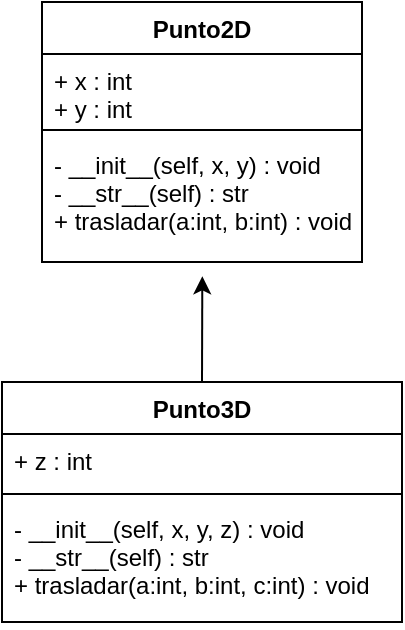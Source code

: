 <mxfile>
    <diagram id="N4rg2k3i-m_kHLZ-8DbO" name="ej-1">
        <mxGraphModel dx="542" dy="424" grid="1" gridSize="10" guides="1" tooltips="1" connect="1" arrows="1" fold="1" page="1" pageScale="1" pageWidth="827" pageHeight="1169" math="0" shadow="0">
            <root>
                <mxCell id="0"/>
                <mxCell id="1" parent="0"/>
                <mxCell id="LgmGHIwLuWLaZSSbGDUV-1" value="Punto2D" style="swimlane;fontStyle=1;align=center;verticalAlign=top;childLayout=stackLayout;horizontal=1;startSize=26;horizontalStack=0;resizeParent=1;resizeParentMax=0;resizeLast=0;collapsible=1;marginBottom=0;" parent="1" vertex="1">
                    <mxGeometry x="130" y="100" width="160" height="130" as="geometry"/>
                </mxCell>
                <mxCell id="LgmGHIwLuWLaZSSbGDUV-2" value="+ x : int&#10;+ y : int" style="text;strokeColor=none;fillColor=none;align=left;verticalAlign=top;spacingLeft=4;spacingRight=4;overflow=hidden;rotatable=0;points=[[0,0.5],[1,0.5]];portConstraint=eastwest;" parent="LgmGHIwLuWLaZSSbGDUV-1" vertex="1">
                    <mxGeometry y="26" width="160" height="34" as="geometry"/>
                </mxCell>
                <mxCell id="LgmGHIwLuWLaZSSbGDUV-3" value="" style="line;strokeWidth=1;fillColor=none;align=left;verticalAlign=middle;spacingTop=-1;spacingLeft=3;spacingRight=3;rotatable=0;labelPosition=right;points=[];portConstraint=eastwest;strokeColor=inherit;" parent="LgmGHIwLuWLaZSSbGDUV-1" vertex="1">
                    <mxGeometry y="60" width="160" height="8" as="geometry"/>
                </mxCell>
                <mxCell id="LgmGHIwLuWLaZSSbGDUV-4" value="- __init__(self, x, y) : void&#10;- __str__(self) : str&#10;+ trasladar(a:int, b:int) : void" style="text;strokeColor=none;fillColor=none;align=left;verticalAlign=top;spacingLeft=4;spacingRight=4;overflow=hidden;rotatable=0;points=[[0,0.5],[1,0.5]];portConstraint=eastwest;" parent="LgmGHIwLuWLaZSSbGDUV-1" vertex="1">
                    <mxGeometry y="68" width="160" height="62" as="geometry"/>
                </mxCell>
                <mxCell id="LgmGHIwLuWLaZSSbGDUV-5" value="Punto3D" style="swimlane;fontStyle=1;align=center;verticalAlign=top;childLayout=stackLayout;horizontal=1;startSize=26;horizontalStack=0;resizeParent=1;resizeParentMax=0;resizeLast=0;collapsible=1;marginBottom=0;" parent="1" vertex="1">
                    <mxGeometry x="110" y="290" width="200" height="120" as="geometry"/>
                </mxCell>
                <mxCell id="LgmGHIwLuWLaZSSbGDUV-6" value="+ z : int" style="text;strokeColor=none;fillColor=none;align=left;verticalAlign=top;spacingLeft=4;spacingRight=4;overflow=hidden;rotatable=0;points=[[0,0.5],[1,0.5]];portConstraint=eastwest;" parent="LgmGHIwLuWLaZSSbGDUV-5" vertex="1">
                    <mxGeometry y="26" width="200" height="26" as="geometry"/>
                </mxCell>
                <mxCell id="LgmGHIwLuWLaZSSbGDUV-7" value="" style="line;strokeWidth=1;fillColor=none;align=left;verticalAlign=middle;spacingTop=-1;spacingLeft=3;spacingRight=3;rotatable=0;labelPosition=right;points=[];portConstraint=eastwest;strokeColor=inherit;" parent="LgmGHIwLuWLaZSSbGDUV-5" vertex="1">
                    <mxGeometry y="52" width="200" height="8" as="geometry"/>
                </mxCell>
                <mxCell id="LgmGHIwLuWLaZSSbGDUV-8" value="- __init__(self, x, y, z) : void&#10;- __str__(self) : str&#10;+ trasladar(a:int, b:int, c:int) : void" style="text;strokeColor=none;fillColor=none;align=left;verticalAlign=top;spacingLeft=4;spacingRight=4;overflow=hidden;rotatable=0;points=[[0,0.5],[1,0.5]];portConstraint=eastwest;" parent="LgmGHIwLuWLaZSSbGDUV-5" vertex="1">
                    <mxGeometry y="60" width="200" height="60" as="geometry"/>
                </mxCell>
                <mxCell id="LgmGHIwLuWLaZSSbGDUV-11" value="" style="endArrow=classic;html=1;exitX=0.5;exitY=0;exitDx=0;exitDy=0;entryX=0.501;entryY=1.115;entryDx=0;entryDy=0;entryPerimeter=0;" parent="1" source="LgmGHIwLuWLaZSSbGDUV-5" target="LgmGHIwLuWLaZSSbGDUV-4" edge="1">
                    <mxGeometry width="50" height="50" relative="1" as="geometry">
                        <mxPoint x="230" y="220" as="sourcePoint"/>
                        <mxPoint x="280" y="170" as="targetPoint"/>
                    </mxGeometry>
                </mxCell>
            </root>
        </mxGraphModel>
    </diagram>
    <diagram id="ngswJ0F8dVvxByxvoMr9" name="ej-2">
        <mxGraphModel dx="542" dy="424" grid="1" gridSize="10" guides="1" tooltips="1" connect="1" arrows="1" fold="1" page="1" pageScale="1" pageWidth="827" pageHeight="1169" math="0" shadow="0">
            <root>
                <mxCell id="0"/>
                <mxCell id="1" parent="0"/>
                <mxCell id="5zKs2seVefReZVquvttz-1" value="Base" style="swimlane;fontStyle=1;align=center;verticalAlign=top;childLayout=stackLayout;horizontal=1;startSize=26;horizontalStack=0;resizeParent=1;resizeParentMax=0;resizeLast=0;collapsible=1;marginBottom=0;" parent="1" vertex="1">
                    <mxGeometry x="160" y="80" width="160" height="160" as="geometry"/>
                </mxCell>
                <mxCell id="5zKs2seVefReZVquvttz-2" value="+ a : str&#10;+ b : str&#10;+ c : str" style="text;strokeColor=none;fillColor=none;align=left;verticalAlign=top;spacingLeft=4;spacingRight=4;overflow=hidden;rotatable=0;points=[[0,0.5],[1,0.5]];portConstraint=eastwest;" parent="5zKs2seVefReZVquvttz-1" vertex="1">
                    <mxGeometry y="26" width="160" height="54" as="geometry"/>
                </mxCell>
                <mxCell id="5zKs2seVefReZVquvttz-3" value="" style="line;strokeWidth=1;fillColor=none;align=left;verticalAlign=middle;spacingTop=-1;spacingLeft=3;spacingRight=3;rotatable=0;labelPosition=right;points=[];portConstraint=eastwest;strokeColor=inherit;" parent="5zKs2seVefReZVquvttz-1" vertex="1">
                    <mxGeometry y="80" width="160" height="8" as="geometry"/>
                </mxCell>
                <mxCell id="5zKs2seVefReZVquvttz-4" value="- __init__(self) : void&#10;+ A() : str&#10;+ B() : str&#10;+ C() : str" style="text;strokeColor=none;fillColor=none;align=left;verticalAlign=top;spacingLeft=4;spacingRight=4;overflow=hidden;rotatable=0;points=[[0,0.5],[1,0.5]];portConstraint=eastwest;" parent="5zKs2seVefReZVquvttz-1" vertex="1">
                    <mxGeometry y="88" width="160" height="72" as="geometry"/>
                </mxCell>
                <mxCell id="5zKs2seVefReZVquvttz-5" value="Derivada" style="swimlane;fontStyle=1;align=center;verticalAlign=top;childLayout=stackLayout;horizontal=1;startSize=26;horizontalStack=0;resizeParent=1;resizeParentMax=0;resizeLast=0;collapsible=1;marginBottom=0;" parent="1" vertex="1">
                    <mxGeometry x="160" y="320" width="160" height="110" as="geometry"/>
                </mxCell>
                <mxCell id="5zKs2seVefReZVquvttz-6" value="+ c : str" style="text;strokeColor=none;fillColor=none;align=left;verticalAlign=top;spacingLeft=4;spacingRight=4;overflow=hidden;rotatable=0;points=[[0,0.5],[1,0.5]];portConstraint=eastwest;" parent="5zKs2seVefReZVquvttz-5" vertex="1">
                    <mxGeometry y="26" width="160" height="24" as="geometry"/>
                </mxCell>
                <mxCell id="5zKs2seVefReZVquvttz-7" value="" style="line;strokeWidth=1;fillColor=none;align=left;verticalAlign=middle;spacingTop=-1;spacingLeft=3;spacingRight=3;rotatable=0;labelPosition=right;points=[];portConstraint=eastwest;strokeColor=inherit;" parent="5zKs2seVefReZVquvttz-5" vertex="1">
                    <mxGeometry y="50" width="160" height="8" as="geometry"/>
                </mxCell>
                <mxCell id="5zKs2seVefReZVquvttz-8" value="- __init__(self) : void&#10;+ A() : str&#10;+ B() : str" style="text;strokeColor=none;fillColor=none;align=left;verticalAlign=top;spacingLeft=4;spacingRight=4;overflow=hidden;rotatable=0;points=[[0,0.5],[1,0.5]];portConstraint=eastwest;" parent="5zKs2seVefReZVquvttz-5" vertex="1">
                    <mxGeometry y="58" width="160" height="52" as="geometry"/>
                </mxCell>
                <mxCell id="5zKs2seVefReZVquvttz-9" value="" style="endArrow=classic;html=1;exitX=0.5;exitY=0;exitDx=0;exitDy=0;entryX=0.497;entryY=1.014;entryDx=0;entryDy=0;entryPerimeter=0;" parent="1" source="5zKs2seVefReZVquvttz-5" target="5zKs2seVefReZVquvttz-4" edge="1">
                    <mxGeometry width="50" height="50" relative="1" as="geometry">
                        <mxPoint x="250" y="250" as="sourcePoint"/>
                        <mxPoint x="300" y="200" as="targetPoint"/>
                    </mxGeometry>
                </mxCell>
            </root>
        </mxGraphModel>
    </diagram>
    <diagram id="kjlqaJRUaaStxK-IwRsT" name="ej-3">
        <mxGraphModel dx="542" dy="424" grid="1" gridSize="10" guides="1" tooltips="1" connect="1" arrows="1" fold="1" page="1" pageScale="1" pageWidth="827" pageHeight="1169" math="0" shadow="0">
            <root>
                <mxCell id="0"/>
                <mxCell id="1" parent="0"/>
                <mxCell id="ygv9UGiqJ0XtcgAXlLVE-1" value="A" style="swimlane;fontStyle=1;align=center;verticalAlign=top;childLayout=stackLayout;horizontal=1;startSize=26;horizontalStack=0;resizeParent=1;resizeParentMax=0;resizeLast=0;collapsible=1;marginBottom=0;" parent="1" vertex="1">
                    <mxGeometry x="240" y="160" width="120" height="88" as="geometry"/>
                </mxCell>
                <mxCell id="ygv9UGiqJ0XtcgAXlLVE-2" value="+ a : int&#10;+ b : int&#10;+ c : int" style="text;strokeColor=none;fillColor=none;align=left;verticalAlign=top;spacingLeft=4;spacingRight=4;overflow=hidden;rotatable=0;points=[[0,0.5],[1,0.5]];portConstraint=eastwest;" parent="ygv9UGiqJ0XtcgAXlLVE-1" vertex="1">
                    <mxGeometry y="26" width="120" height="54" as="geometry"/>
                </mxCell>
                <mxCell id="ygv9UGiqJ0XtcgAXlLVE-3" value="" style="line;strokeWidth=1;fillColor=none;align=left;verticalAlign=middle;spacingTop=-1;spacingLeft=3;spacingRight=3;rotatable=0;labelPosition=right;points=[];portConstraint=eastwest;strokeColor=inherit;" parent="ygv9UGiqJ0XtcgAXlLVE-1" vertex="1">
                    <mxGeometry y="80" width="120" height="8" as="geometry"/>
                </mxCell>
                <mxCell id="ygv9UGiqJ0XtcgAXlLVE-9" value="B" style="swimlane;fontStyle=1;align=center;verticalAlign=top;childLayout=stackLayout;horizontal=1;startSize=26;horizontalStack=0;resizeParent=1;resizeParentMax=0;resizeLast=0;collapsible=1;marginBottom=0;" parent="1" vertex="1">
                    <mxGeometry x="120" y="320" width="120" height="34" as="geometry"/>
                </mxCell>
                <mxCell id="ygv9UGiqJ0XtcgAXlLVE-11" value="" style="line;strokeWidth=1;fillColor=none;align=left;verticalAlign=middle;spacingTop=-1;spacingLeft=3;spacingRight=3;rotatable=0;labelPosition=right;points=[];portConstraint=eastwest;strokeColor=inherit;" parent="ygv9UGiqJ0XtcgAXlLVE-9" vertex="1">
                    <mxGeometry y="26" width="120" height="8" as="geometry"/>
                </mxCell>
                <mxCell id="ygv9UGiqJ0XtcgAXlLVE-12" value="C" style="swimlane;fontStyle=1;align=center;verticalAlign=top;childLayout=stackLayout;horizontal=1;startSize=26;horizontalStack=0;resizeParent=1;resizeParentMax=0;resizeLast=0;collapsible=1;marginBottom=0;" parent="1" vertex="1">
                    <mxGeometry x="360" y="320" width="120" height="34" as="geometry"/>
                </mxCell>
                <mxCell id="ygv9UGiqJ0XtcgAXlLVE-14" value="" style="line;strokeWidth=1;fillColor=none;align=left;verticalAlign=middle;spacingTop=-1;spacingLeft=3;spacingRight=3;rotatable=0;labelPosition=right;points=[];portConstraint=eastwest;strokeColor=inherit;" parent="ygv9UGiqJ0XtcgAXlLVE-12" vertex="1">
                    <mxGeometry y="26" width="120" height="8" as="geometry"/>
                </mxCell>
                <mxCell id="ygv9UGiqJ0XtcgAXlLVE-15" value="D" style="swimlane;fontStyle=1;align=center;verticalAlign=top;childLayout=stackLayout;horizontal=1;startSize=26;horizontalStack=0;resizeParent=1;resizeParentMax=0;resizeLast=0;collapsible=1;marginBottom=0;" parent="1" vertex="1">
                    <mxGeometry x="240" y="440" width="120" height="34" as="geometry"/>
                </mxCell>
                <mxCell id="ygv9UGiqJ0XtcgAXlLVE-16" value="" style="line;strokeWidth=1;fillColor=none;align=left;verticalAlign=middle;spacingTop=-1;spacingLeft=3;spacingRight=3;rotatable=0;labelPosition=right;points=[];portConstraint=eastwest;strokeColor=inherit;" parent="ygv9UGiqJ0XtcgAXlLVE-15" vertex="1">
                    <mxGeometry y="26" width="120" height="8" as="geometry"/>
                </mxCell>
                <mxCell id="ygv9UGiqJ0XtcgAXlLVE-17" value="" style="endArrow=classic;html=1;exitX=0.5;exitY=0;exitDx=0;exitDy=0;entryX=0.5;entryY=1;entryDx=0;entryDy=0;" parent="1" source="ygv9UGiqJ0XtcgAXlLVE-15" target="ygv9UGiqJ0XtcgAXlLVE-9" edge="1">
                    <mxGeometry width="50" height="50" relative="1" as="geometry">
                        <mxPoint x="290" y="340" as="sourcePoint"/>
                        <mxPoint x="340" y="290" as="targetPoint"/>
                    </mxGeometry>
                </mxCell>
                <mxCell id="ygv9UGiqJ0XtcgAXlLVE-18" value="" style="endArrow=classic;html=1;exitX=0.5;exitY=0;exitDx=0;exitDy=0;entryX=0.5;entryY=1;entryDx=0;entryDy=0;" parent="1" source="ygv9UGiqJ0XtcgAXlLVE-15" target="ygv9UGiqJ0XtcgAXlLVE-12" edge="1">
                    <mxGeometry width="50" height="50" relative="1" as="geometry">
                        <mxPoint x="290" y="340" as="sourcePoint"/>
                        <mxPoint x="340" y="290" as="targetPoint"/>
                    </mxGeometry>
                </mxCell>
                <mxCell id="ygv9UGiqJ0XtcgAXlLVE-19" value="" style="endArrow=classic;html=1;exitX=0.5;exitY=0;exitDx=0;exitDy=0;entryX=0.5;entryY=1;entryDx=0;entryDy=0;" parent="1" source="ygv9UGiqJ0XtcgAXlLVE-9" target="ygv9UGiqJ0XtcgAXlLVE-1" edge="1">
                    <mxGeometry width="50" height="50" relative="1" as="geometry">
                        <mxPoint x="290" y="340" as="sourcePoint"/>
                        <mxPoint x="340" y="290" as="targetPoint"/>
                    </mxGeometry>
                </mxCell>
                <mxCell id="ygv9UGiqJ0XtcgAXlLVE-20" value="" style="endArrow=classic;html=1;exitX=0.5;exitY=0;exitDx=0;exitDy=0;entryX=0.5;entryY=1;entryDx=0;entryDy=0;" parent="1" source="ygv9UGiqJ0XtcgAXlLVE-12" target="ygv9UGiqJ0XtcgAXlLVE-1" edge="1">
                    <mxGeometry width="50" height="50" relative="1" as="geometry">
                        <mxPoint x="290" y="340" as="sourcePoint"/>
                        <mxPoint x="340" y="290" as="targetPoint"/>
                    </mxGeometry>
                </mxCell>
            </root>
        </mxGraphModel>
    </diagram>
    <diagram id="mjzEmtsDWHpcTRM9CESi" name="ej-4">
        <mxGraphModel grid="1" page="1" gridSize="10" guides="1" tooltips="1" connect="1" arrows="1" fold="1" pageScale="1" pageWidth="827" pageHeight="1169" math="0" shadow="0">
            <root>
                <mxCell id="0"/>
                <mxCell id="1" parent="0"/>
                <mxCell id="hWGirqEAcwwgIE5DhvMf-1" value="Casa" style="swimlane;fontStyle=1;align=center;verticalAlign=top;childLayout=stackLayout;horizontal=1;startSize=26;horizontalStack=0;resizeParent=1;resizeParentMax=0;resizeLast=0;collapsible=1;marginBottom=0;" parent="1" vertex="1">
                    <mxGeometry x="480" y="140" width="180" height="100" as="geometry"/>
                </mxCell>
                <mxCell id="hWGirqEAcwwgIE5DhvMf-2" value="+ paredes : list of Pared" style="text;strokeColor=none;fillColor=none;align=left;verticalAlign=top;spacingLeft=4;spacingRight=4;overflow=hidden;rotatable=0;points=[[0,0.5],[1,0.5]];portConstraint=eastwest;" parent="hWGirqEAcwwgIE5DhvMf-1" vertex="1">
                    <mxGeometry y="26" width="180" height="26" as="geometry"/>
                </mxCell>
                <mxCell id="hWGirqEAcwwgIE5DhvMf-3" value="" style="line;strokeWidth=1;fillColor=none;align=left;verticalAlign=middle;spacingTop=-1;spacingLeft=3;spacingRight=3;rotatable=0;labelPosition=right;points=[];portConstraint=eastwest;strokeColor=inherit;" parent="hWGirqEAcwwgIE5DhvMf-1" vertex="1">
                    <mxGeometry y="52" width="180" height="8" as="geometry"/>
                </mxCell>
                <mxCell id="hWGirqEAcwwgIE5DhvMf-4" value="- __init__(self, paredes) : void&#10;+ superficie_acristalada() : float" style="text;strokeColor=none;fillColor=none;align=left;verticalAlign=top;spacingLeft=4;spacingRight=4;overflow=hidden;rotatable=0;points=[[0,0.5],[1,0.5]];portConstraint=eastwest;" parent="hWGirqEAcwwgIE5DhvMf-1" vertex="1">
                    <mxGeometry y="60" width="180" height="40" as="geometry"/>
                </mxCell>
                <mxCell id="hWGirqEAcwwgIE5DhvMf-5" value="Pared" style="swimlane;fontStyle=1;align=center;verticalAlign=top;childLayout=stackLayout;horizontal=1;startSize=26;horizontalStack=0;resizeParent=1;resizeParentMax=0;resizeLast=0;collapsible=1;marginBottom=0;" parent="1" vertex="1">
                    <mxGeometry x="310.5" y="330" width="205" height="100" as="geometry"/>
                </mxCell>
                <mxCell id="hWGirqEAcwwgIE5DhvMf-6" value="+ orientacion : Enum in EOrientacion" style="text;strokeColor=none;fillColor=none;align=left;verticalAlign=top;spacingLeft=4;spacingRight=4;overflow=hidden;rotatable=0;points=[[0,0.5],[1,0.5]];portConstraint=eastwest;" parent="hWGirqEAcwwgIE5DhvMf-5" vertex="1">
                    <mxGeometry y="26" width="205" height="26" as="geometry"/>
                </mxCell>
                <mxCell id="hWGirqEAcwwgIE5DhvMf-7" value="" style="line;strokeWidth=1;fillColor=none;align=left;verticalAlign=middle;spacingTop=-1;spacingLeft=3;spacingRight=3;rotatable=0;labelPosition=right;points=[];portConstraint=eastwest;strokeColor=inherit;" parent="hWGirqEAcwwgIE5DhvMf-5" vertex="1">
                    <mxGeometry y="52" width="205" height="8" as="geometry"/>
                </mxCell>
                <mxCell id="hWGirqEAcwwgIE5DhvMf-8" value="- __init__(self, orientacion) : void&#10;- __str__(self) : void" style="text;strokeColor=none;fillColor=none;align=left;verticalAlign=top;spacingLeft=4;spacingRight=4;overflow=hidden;rotatable=0;points=[[0,0.5],[1,0.5]];portConstraint=eastwest;" parent="hWGirqEAcwwgIE5DhvMf-5" vertex="1">
                    <mxGeometry y="60" width="205" height="40" as="geometry"/>
                </mxCell>
                <mxCell id="hWGirqEAcwwgIE5DhvMf-9" value="EOrientacion" style="swimlane;fontStyle=0;childLayout=stackLayout;horizontal=1;startSize=30;horizontalStack=0;resizeParent=1;resizeParentMax=0;resizeLast=0;collapsible=1;marginBottom=0;whiteSpace=wrap;html=1;" parent="1" vertex="1">
                    <mxGeometry x="60" y="321" width="140" height="130" as="geometry"/>
                </mxCell>
                <mxCell id="hWGirqEAcwwgIE5DhvMf-10" value="&lt;ul&gt;&lt;li&gt;Norte&lt;/li&gt;&lt;li&gt;Sur&lt;/li&gt;&lt;li&gt;Este&lt;/li&gt;&lt;li&gt;Oeste&lt;/li&gt;&lt;/ul&gt;" style="text;strokeColor=none;fillColor=none;align=left;verticalAlign=middle;spacingLeft=4;spacingRight=4;overflow=hidden;points=[[0,0.5],[1,0.5]];portConstraint=eastwest;rotatable=0;whiteSpace=wrap;html=1;" parent="hWGirqEAcwwgIE5DhvMf-9" vertex="1">
                    <mxGeometry y="30" width="140" height="100" as="geometry"/>
                </mxCell>
                <mxCell id="hWGirqEAcwwgIE5DhvMf-14" value="Ventana" style="swimlane;fontStyle=1;align=center;verticalAlign=top;childLayout=stackLayout;horizontal=1;startSize=26;horizontalStack=0;resizeParent=1;resizeParentMax=0;resizeLast=0;collapsible=1;marginBottom=0;" parent="1" vertex="1">
                    <mxGeometry x="303" y="500" width="220" height="130" as="geometry"/>
                </mxCell>
                <mxCell id="hWGirqEAcwwgIE5DhvMf-15" value="+ pared : Pared&#10;+ superficie : float&#10;- proteccion : str" style="text;strokeColor=none;fillColor=none;align=left;verticalAlign=top;spacingLeft=4;spacingRight=4;overflow=hidden;rotatable=0;points=[[0,0.5],[1,0.5]];portConstraint=eastwest;" parent="hWGirqEAcwwgIE5DhvMf-14" vertex="1">
                    <mxGeometry y="26" width="220" height="54" as="geometry"/>
                </mxCell>
                <mxCell id="hWGirqEAcwwgIE5DhvMf-16" value="" style="line;strokeWidth=1;fillColor=none;align=left;verticalAlign=middle;spacingTop=-1;spacingLeft=3;spacingRight=3;rotatable=0;labelPosition=right;points=[];portConstraint=eastwest;strokeColor=inherit;" parent="hWGirqEAcwwgIE5DhvMf-14" vertex="1">
                    <mxGeometry y="80" width="220" height="8" as="geometry"/>
                </mxCell>
                <mxCell id="hWGirqEAcwwgIE5DhvMf-17" value="- __init__(self, pared, superficie) : void&#10;- __str__(self) : void" style="text;strokeColor=none;fillColor=none;align=left;verticalAlign=top;spacingLeft=4;spacingRight=4;overflow=hidden;rotatable=0;points=[[0,0.5],[1,0.5]];portConstraint=eastwest;" parent="hWGirqEAcwwgIE5DhvMf-14" vertex="1">
                    <mxGeometry y="88" width="220" height="42" as="geometry"/>
                </mxCell>
                <mxCell id="hWGirqEAcwwgIE5DhvMf-21" value="" style="endArrow=diamondThin;endFill=1;endSize=24;html=1;exitX=0.5;exitY=0;exitDx=0;exitDy=0;entryX=0.499;entryY=1.016;entryDx=0;entryDy=0;entryPerimeter=0;" parent="1" source="hWGirqEAcwwgIE5DhvMf-14" target="hWGirqEAcwwgIE5DhvMf-8" edge="1">
                    <mxGeometry width="160" relative="1" as="geometry">
                        <mxPoint x="413" y="340" as="sourcePoint"/>
                        <mxPoint x="573" y="340" as="targetPoint"/>
                    </mxGeometry>
                </mxCell>
                <mxCell id="hWGirqEAcwwgIE5DhvMf-22" value="" style="endArrow=diamondThin;endFill=1;endSize=24;html=1;exitX=0.5;exitY=0;exitDx=0;exitDy=0;entryX=0.5;entryY=1.013;entryDx=0;entryDy=0;entryPerimeter=0;" parent="1" source="hWGirqEAcwwgIE5DhvMf-5" target="hWGirqEAcwwgIE5DhvMf-4" edge="1">
                    <mxGeometry width="160" relative="1" as="geometry">
                        <mxPoint x="373" y="240" as="sourcePoint"/>
                        <mxPoint x="413" y="250" as="targetPoint"/>
                    </mxGeometry>
                </mxCell>
                <mxCell id="hWGirqEAcwwgIE5DhvMf-24" value="1" style="text;html=1;strokeColor=none;fillColor=none;align=center;verticalAlign=middle;whiteSpace=wrap;rounded=0;" parent="1" vertex="1">
                    <mxGeometry x="413" y="480" width="20" height="20" as="geometry"/>
                </mxCell>
                <mxCell id="hWGirqEAcwwgIE5DhvMf-25" value="0..n" style="text;html=1;strokeColor=none;fillColor=none;align=center;verticalAlign=middle;whiteSpace=wrap;rounded=0;" parent="1" vertex="1">
                    <mxGeometry x="423" y="430" width="20" height="20" as="geometry"/>
                </mxCell>
                <mxCell id="hWGirqEAcwwgIE5DhvMf-26" value="1" style="text;html=1;strokeColor=none;fillColor=none;align=center;verticalAlign=middle;whiteSpace=wrap;rounded=0;" parent="1" vertex="1">
                    <mxGeometry x="393" y="310" width="20" height="20" as="geometry"/>
                </mxCell>
                <mxCell id="hWGirqEAcwwgIE5DhvMf-27" value="4..n" style="text;html=1;strokeColor=none;fillColor=none;align=center;verticalAlign=middle;whiteSpace=wrap;rounded=0;" parent="1" vertex="1">
                    <mxGeometry x="515.5" y="240" width="20" height="20" as="geometry"/>
                </mxCell>
                <mxCell id="oMwZsd_T4FxBp2ZIvQXK-5" value="ParedCortina" style="swimlane;fontStyle=1;align=center;verticalAlign=top;childLayout=stackLayout;horizontal=1;startSize=26;horizontalStack=0;resizeParent=1;resizeParentMax=0;resizeLast=0;collapsible=1;marginBottom=0;" vertex="1" parent="1">
                    <mxGeometry x="600" y="400" width="210" height="94" as="geometry"/>
                </mxCell>
                <mxCell id="oMwZsd_T4FxBp2ZIvQXK-6" value="+ orientacion : Enum in EOrientacion&#10;+ superficie : float" style="text;strokeColor=none;fillColor=none;align=left;verticalAlign=top;spacingLeft=4;spacingRight=4;overflow=hidden;rotatable=0;points=[[0,0.5],[1,0.5]];portConstraint=eastwest;" vertex="1" parent="oMwZsd_T4FxBp2ZIvQXK-5">
                    <mxGeometry y="26" width="210" height="34" as="geometry"/>
                </mxCell>
                <mxCell id="oMwZsd_T4FxBp2ZIvQXK-7" value="" style="line;strokeWidth=1;fillColor=none;align=left;verticalAlign=middle;spacingTop=-1;spacingLeft=3;spacingRight=3;rotatable=0;labelPosition=right;points=[];portConstraint=eastwest;strokeColor=inherit;" vertex="1" parent="oMwZsd_T4FxBp2ZIvQXK-5">
                    <mxGeometry y="60" width="210" height="8" as="geometry"/>
                </mxCell>
                <mxCell id="oMwZsd_T4FxBp2ZIvQXK-8" value="+ method(type): type" style="text;strokeColor=none;fillColor=none;align=left;verticalAlign=top;spacingLeft=4;spacingRight=4;overflow=hidden;rotatable=0;points=[[0,0.5],[1,0.5]];portConstraint=eastwest;" vertex="1" parent="oMwZsd_T4FxBp2ZIvQXK-5">
                    <mxGeometry y="68" width="210" height="26" as="geometry"/>
                </mxCell>
                <mxCell id="oMwZsd_T4FxBp2ZIvQXK-9" value="" style="endArrow=none;dashed=1;html=1;dashPattern=1 3;strokeWidth=2;entryX=0;entryY=0.5;entryDx=0;entryDy=0;" edge="1" parent="1" target="hWGirqEAcwwgIE5DhvMf-6">
                    <mxGeometry width="50" height="50" relative="1" as="geometry">
                        <mxPoint x="200" y="390" as="sourcePoint"/>
                        <mxPoint x="277.5" y="560" as="targetPoint"/>
                    </mxGeometry>
                </mxCell>
                <mxCell id="oMwZsd_T4FxBp2ZIvQXK-11" value="" style="endArrow=diamondThin;endFill=1;endSize=24;html=1;exitX=0.5;exitY=0;exitDx=0;exitDy=0;" edge="1" parent="1" source="oMwZsd_T4FxBp2ZIvQXK-5">
                    <mxGeometry width="160" relative="1" as="geometry">
                        <mxPoint x="670" y="290" as="sourcePoint"/>
                        <mxPoint x="570" y="240" as="targetPoint"/>
                    </mxGeometry>
                </mxCell>
                <mxCell id="oMwZsd_T4FxBp2ZIvQXK-12" value="" style="endArrow=classic;html=1;exitX=0;exitY=0.5;exitDx=0;exitDy=0;entryX=1;entryY=0.5;entryDx=0;entryDy=0;" edge="1" parent="1" source="oMwZsd_T4FxBp2ZIvQXK-6" target="hWGirqEAcwwgIE5DhvMf-15">
                    <mxGeometry width="50" height="50" relative="1" as="geometry">
                        <mxPoint x="490" y="480" as="sourcePoint"/>
                        <mxPoint x="540" y="430" as="targetPoint"/>
                    </mxGeometry>
                </mxCell>
                <mxCell id="oMwZsd_T4FxBp2ZIvQXK-13" value="" style="endArrow=classic;html=1;entryX=1;entryY=0.5;entryDx=0;entryDy=0;exitX=0;exitY=0.5;exitDx=0;exitDy=0;" edge="1" parent="1" source="oMwZsd_T4FxBp2ZIvQXK-6" target="hWGirqEAcwwgIE5DhvMf-6">
                    <mxGeometry width="50" height="50" relative="1" as="geometry">
                        <mxPoint x="610" y="530" as="sourcePoint"/>
                        <mxPoint x="660" y="480" as="targetPoint"/>
                    </mxGeometry>
                </mxCell>
                <mxCell id="oMwZsd_T4FxBp2ZIvQXK-14" value="1" style="text;html=1;strokeColor=none;fillColor=none;align=center;verticalAlign=middle;whiteSpace=wrap;rounded=0;" vertex="1" parent="1">
                    <mxGeometry x="710" y="380" width="20" height="20" as="geometry"/>
                </mxCell>
                <mxCell id="oMwZsd_T4FxBp2ZIvQXK-15" value="1..n" style="text;html=1;strokeColor=none;fillColor=none;align=center;verticalAlign=middle;whiteSpace=wrap;rounded=0;" vertex="1" parent="1">
                    <mxGeometry x="590" y="240" width="20" height="20" as="geometry"/>
                </mxCell>
            </root>
        </mxGraphModel>
    </diagram>
</mxfile>
